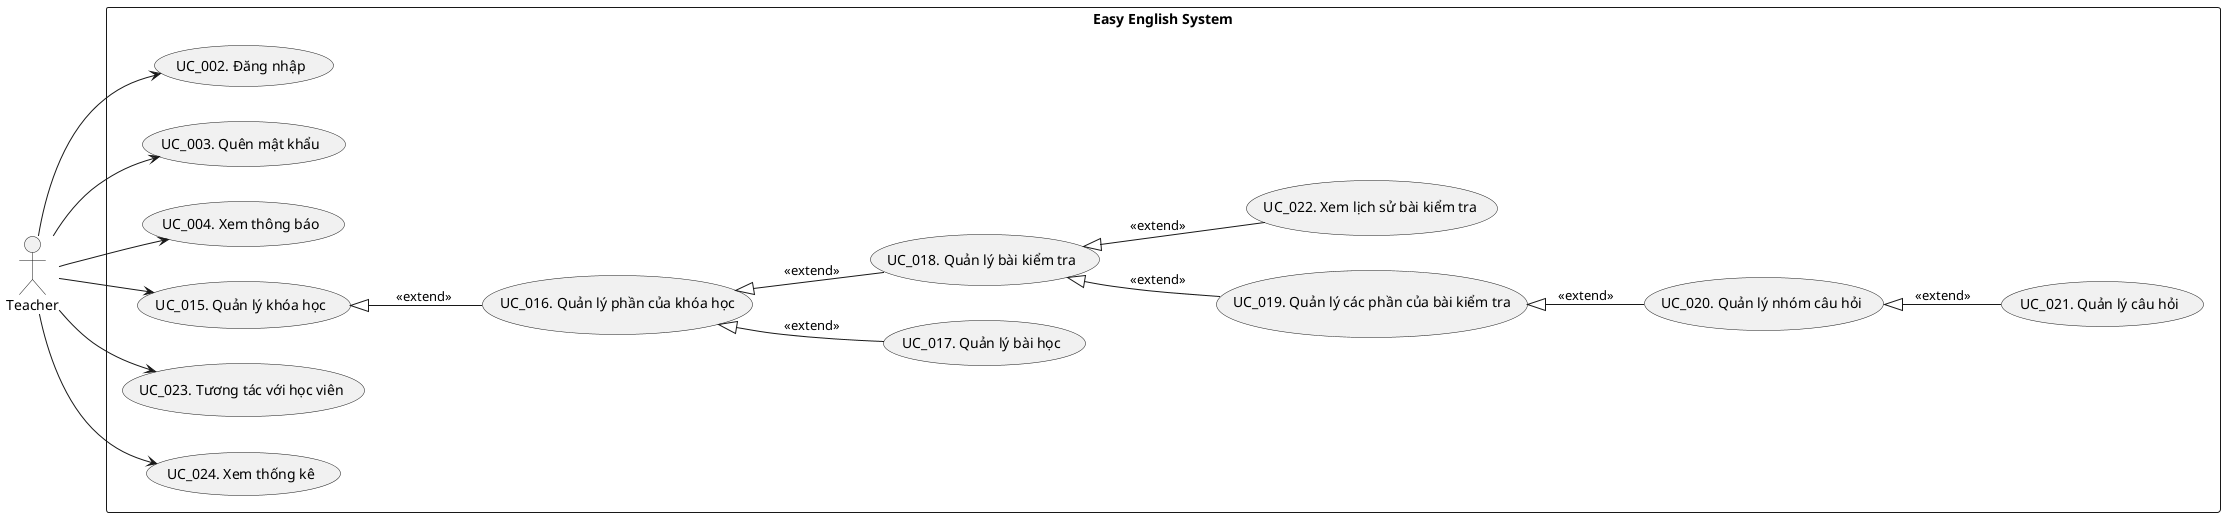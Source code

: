 @startuml
left to right direction

' Define Actors
actor Teacher as T

rectangle "Easy English System" {
  ' Common functionalities
  T --> (UC_002. Đăng nhập)
  T --> (UC_003. Quên mật khẩu)
  T --> (UC_004. Xem thông báo)

  ' Use cases for Teacher
  T --> (UC_015. Quản lý khóa học)
  (UC_015. Quản lý khóa học) <|-- (UC_016. Quản lý phần của khóa học) : <<extend>>

  (UC_016. Quản lý phần của khóa học) <|-- (UC_017. Quản lý bài học) : <<extend>>
  
  (UC_016. Quản lý phần của khóa học) <|-- (UC_018. Quản lý bài kiểm tra) : <<extend>>
  (UC_018. Quản lý bài kiểm tra) <|-- (UC_019. Quản lý các phần của bài kiểm tra) : <<extend>>
  (UC_019. Quản lý các phần của bài kiểm tra) <|-- (UC_020. Quản lý nhóm câu hỏi) : <<extend>>
  (UC_020. Quản lý nhóm câu hỏi) <|-- (UC_021. Quản lý câu hỏi) : <<extend>>

  (UC_018. Quản lý bài kiểm tra) <|-- (UC_022. Xem lịch sử bài kiểm tra) : <<extend>>

  T --> (UC_023. Tương tác với học viên)
  T --> (UC_024. Xem thống kê)
}
@enduml